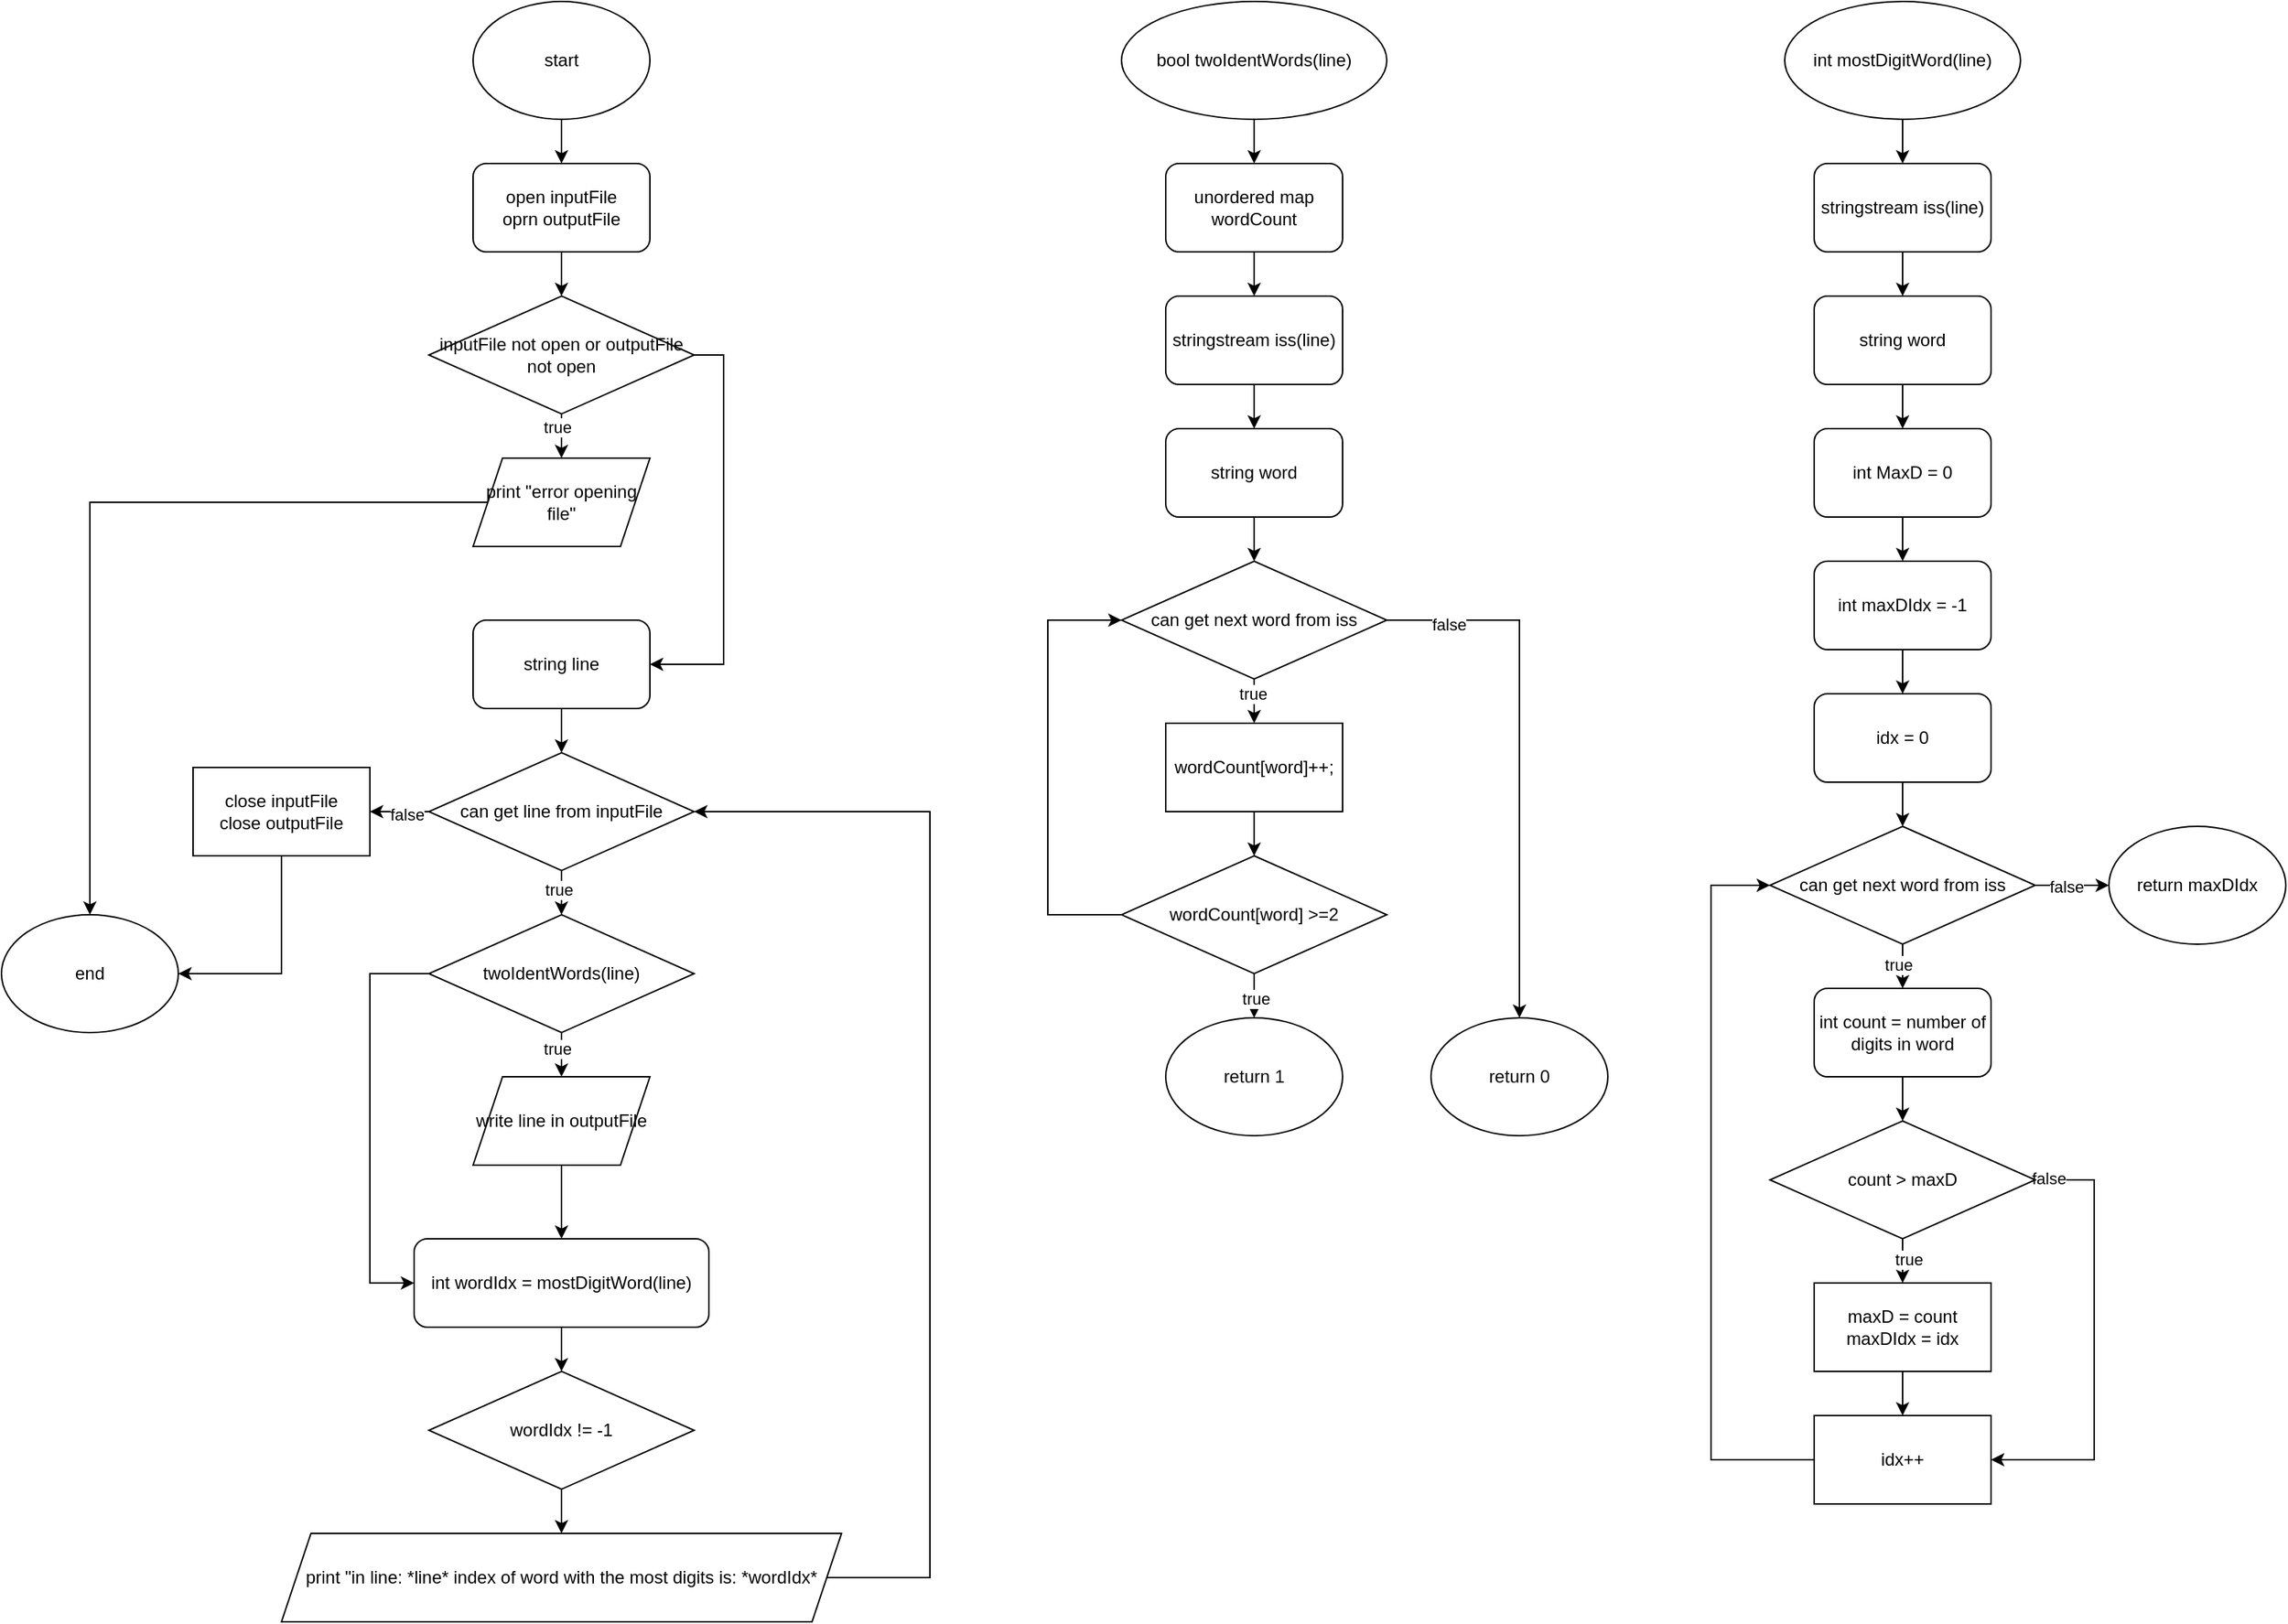 <mxfile version="24.7.17">
  <diagram name="Page-1" id="GqXJzGa9n4dY13YU4teh">
    <mxGraphModel dx="754" dy="811" grid="1" gridSize="10" guides="1" tooltips="1" connect="1" arrows="1" fold="1" page="1" pageScale="1" pageWidth="850" pageHeight="1100" math="0" shadow="0">
      <root>
        <mxCell id="0" />
        <mxCell id="1" parent="0" />
        <mxCell id="0kveMXFkRJbuSdN5jgDS-3" value="" style="edgeStyle=orthogonalEdgeStyle;rounded=0;orthogonalLoop=1;jettySize=auto;html=1;" edge="1" parent="1" source="0kveMXFkRJbuSdN5jgDS-1" target="0kveMXFkRJbuSdN5jgDS-2">
          <mxGeometry relative="1" as="geometry" />
        </mxCell>
        <mxCell id="0kveMXFkRJbuSdN5jgDS-1" value="start" style="ellipse;whiteSpace=wrap;html=1;" vertex="1" parent="1">
          <mxGeometry x="330" y="380" width="120" height="80" as="geometry" />
        </mxCell>
        <mxCell id="0kveMXFkRJbuSdN5jgDS-6" value="" style="edgeStyle=orthogonalEdgeStyle;rounded=0;orthogonalLoop=1;jettySize=auto;html=1;" edge="1" parent="1" source="0kveMXFkRJbuSdN5jgDS-2" target="0kveMXFkRJbuSdN5jgDS-5">
          <mxGeometry relative="1" as="geometry" />
        </mxCell>
        <mxCell id="0kveMXFkRJbuSdN5jgDS-2" value="open inputFile&lt;div&gt;oprn outputFile&lt;/div&gt;" style="rounded=1;whiteSpace=wrap;html=1;" vertex="1" parent="1">
          <mxGeometry x="330" y="490" width="120" height="60" as="geometry" />
        </mxCell>
        <mxCell id="0kveMXFkRJbuSdN5jgDS-8" value="" style="edgeStyle=orthogonalEdgeStyle;rounded=0;orthogonalLoop=1;jettySize=auto;html=1;" edge="1" parent="1" source="0kveMXFkRJbuSdN5jgDS-5" target="0kveMXFkRJbuSdN5jgDS-7">
          <mxGeometry relative="1" as="geometry" />
        </mxCell>
        <mxCell id="0kveMXFkRJbuSdN5jgDS-13" value="true" style="edgeLabel;html=1;align=center;verticalAlign=middle;resizable=0;points=[];" vertex="1" connectable="0" parent="0kveMXFkRJbuSdN5jgDS-8">
          <mxGeometry x="-0.64" y="-3" relative="1" as="geometry">
            <mxPoint as="offset" />
          </mxGeometry>
        </mxCell>
        <mxCell id="0kveMXFkRJbuSdN5jgDS-14" style="edgeStyle=orthogonalEdgeStyle;rounded=0;orthogonalLoop=1;jettySize=auto;html=1;exitX=1;exitY=0.5;exitDx=0;exitDy=0;entryX=1;entryY=0.5;entryDx=0;entryDy=0;" edge="1" parent="1" source="0kveMXFkRJbuSdN5jgDS-5" target="0kveMXFkRJbuSdN5jgDS-11">
          <mxGeometry relative="1" as="geometry" />
        </mxCell>
        <mxCell id="0kveMXFkRJbuSdN5jgDS-5" value="inputFile not open or outputFile not open" style="rhombus;whiteSpace=wrap;html=1;" vertex="1" parent="1">
          <mxGeometry x="300" y="580" width="180" height="80" as="geometry" />
        </mxCell>
        <mxCell id="0kveMXFkRJbuSdN5jgDS-12" style="edgeStyle=orthogonalEdgeStyle;rounded=0;orthogonalLoop=1;jettySize=auto;html=1;entryX=0.5;entryY=0;entryDx=0;entryDy=0;" edge="1" parent="1" source="0kveMXFkRJbuSdN5jgDS-7" target="0kveMXFkRJbuSdN5jgDS-9">
          <mxGeometry relative="1" as="geometry" />
        </mxCell>
        <mxCell id="0kveMXFkRJbuSdN5jgDS-7" value="print &quot;error opening file&quot;" style="shape=parallelogram;perimeter=parallelogramPerimeter;whiteSpace=wrap;html=1;fixedSize=1;" vertex="1" parent="1">
          <mxGeometry x="330" y="690" width="120" height="60" as="geometry" />
        </mxCell>
        <mxCell id="0kveMXFkRJbuSdN5jgDS-9" value="end" style="ellipse;whiteSpace=wrap;html=1;" vertex="1" parent="1">
          <mxGeometry x="10" y="1000" width="120" height="80" as="geometry" />
        </mxCell>
        <mxCell id="0kveMXFkRJbuSdN5jgDS-16" value="" style="edgeStyle=orthogonalEdgeStyle;rounded=0;orthogonalLoop=1;jettySize=auto;html=1;" edge="1" parent="1" source="0kveMXFkRJbuSdN5jgDS-11" target="0kveMXFkRJbuSdN5jgDS-15">
          <mxGeometry relative="1" as="geometry" />
        </mxCell>
        <mxCell id="0kveMXFkRJbuSdN5jgDS-11" value="string line" style="rounded=1;whiteSpace=wrap;html=1;" vertex="1" parent="1">
          <mxGeometry x="330" y="800" width="120" height="60" as="geometry" />
        </mxCell>
        <mxCell id="0kveMXFkRJbuSdN5jgDS-18" value="" style="edgeStyle=orthogonalEdgeStyle;rounded=0;orthogonalLoop=1;jettySize=auto;html=1;" edge="1" parent="1" source="0kveMXFkRJbuSdN5jgDS-15" target="0kveMXFkRJbuSdN5jgDS-17">
          <mxGeometry relative="1" as="geometry" />
        </mxCell>
        <mxCell id="0kveMXFkRJbuSdN5jgDS-19" value="true" style="edgeLabel;html=1;align=center;verticalAlign=middle;resizable=0;points=[];" vertex="1" connectable="0" parent="0kveMXFkRJbuSdN5jgDS-18">
          <mxGeometry x="0.32" y="-2" relative="1" as="geometry">
            <mxPoint as="offset" />
          </mxGeometry>
        </mxCell>
        <mxCell id="0kveMXFkRJbuSdN5jgDS-93" value="" style="edgeStyle=orthogonalEdgeStyle;rounded=0;orthogonalLoop=1;jettySize=auto;html=1;" edge="1" parent="1" source="0kveMXFkRJbuSdN5jgDS-15" target="0kveMXFkRJbuSdN5jgDS-92">
          <mxGeometry relative="1" as="geometry" />
        </mxCell>
        <mxCell id="0kveMXFkRJbuSdN5jgDS-95" value="false" style="edgeLabel;html=1;align=center;verticalAlign=middle;resizable=0;points=[];" vertex="1" connectable="0" parent="0kveMXFkRJbuSdN5jgDS-93">
          <mxGeometry x="-0.25" y="2" relative="1" as="geometry">
            <mxPoint as="offset" />
          </mxGeometry>
        </mxCell>
        <mxCell id="0kveMXFkRJbuSdN5jgDS-15" value="can get line from inputFile" style="rhombus;whiteSpace=wrap;html=1;" vertex="1" parent="1">
          <mxGeometry x="300" y="890" width="180" height="80" as="geometry" />
        </mxCell>
        <mxCell id="0kveMXFkRJbuSdN5jgDS-22" value="" style="edgeStyle=orthogonalEdgeStyle;rounded=0;orthogonalLoop=1;jettySize=auto;html=1;" edge="1" parent="1" source="0kveMXFkRJbuSdN5jgDS-17" target="0kveMXFkRJbuSdN5jgDS-21">
          <mxGeometry relative="1" as="geometry" />
        </mxCell>
        <mxCell id="0kveMXFkRJbuSdN5jgDS-23" value="true" style="edgeLabel;html=1;align=center;verticalAlign=middle;resizable=0;points=[];" vertex="1" connectable="0" parent="0kveMXFkRJbuSdN5jgDS-22">
          <mxGeometry x="0.24" y="-3" relative="1" as="geometry">
            <mxPoint as="offset" />
          </mxGeometry>
        </mxCell>
        <mxCell id="0kveMXFkRJbuSdN5jgDS-46" style="edgeStyle=orthogonalEdgeStyle;rounded=0;orthogonalLoop=1;jettySize=auto;html=1;entryX=0;entryY=0.5;entryDx=0;entryDy=0;" edge="1" parent="1" source="0kveMXFkRJbuSdN5jgDS-17" target="0kveMXFkRJbuSdN5jgDS-45">
          <mxGeometry relative="1" as="geometry">
            <mxPoint x="230" y="1230" as="targetPoint" />
            <Array as="points">
              <mxPoint x="260" y="1040" />
              <mxPoint x="260" y="1250" />
            </Array>
          </mxGeometry>
        </mxCell>
        <mxCell id="0kveMXFkRJbuSdN5jgDS-17" value="twoIdentWords(line)" style="rhombus;whiteSpace=wrap;html=1;" vertex="1" parent="1">
          <mxGeometry x="300" y="1000" width="180" height="80" as="geometry" />
        </mxCell>
        <mxCell id="0kveMXFkRJbuSdN5jgDS-48" style="edgeStyle=orthogonalEdgeStyle;rounded=0;orthogonalLoop=1;jettySize=auto;html=1;entryX=0.5;entryY=0;entryDx=0;entryDy=0;" edge="1" parent="1" source="0kveMXFkRJbuSdN5jgDS-21" target="0kveMXFkRJbuSdN5jgDS-45">
          <mxGeometry relative="1" as="geometry" />
        </mxCell>
        <mxCell id="0kveMXFkRJbuSdN5jgDS-21" value="write line in outputFile" style="shape=parallelogram;perimeter=parallelogramPerimeter;whiteSpace=wrap;html=1;fixedSize=1;" vertex="1" parent="1">
          <mxGeometry x="330" y="1110" width="120" height="60" as="geometry" />
        </mxCell>
        <mxCell id="0kveMXFkRJbuSdN5jgDS-27" value="" style="edgeStyle=orthogonalEdgeStyle;rounded=0;orthogonalLoop=1;jettySize=auto;html=1;" edge="1" parent="1" source="0kveMXFkRJbuSdN5jgDS-24" target="0kveMXFkRJbuSdN5jgDS-25">
          <mxGeometry relative="1" as="geometry" />
        </mxCell>
        <mxCell id="0kveMXFkRJbuSdN5jgDS-24" value="bool twoIdentWords(line)" style="ellipse;whiteSpace=wrap;html=1;" vertex="1" parent="1">
          <mxGeometry x="770" y="380" width="180" height="80" as="geometry" />
        </mxCell>
        <mxCell id="0kveMXFkRJbuSdN5jgDS-28" value="" style="edgeStyle=orthogonalEdgeStyle;rounded=0;orthogonalLoop=1;jettySize=auto;html=1;" edge="1" parent="1" source="0kveMXFkRJbuSdN5jgDS-25" target="0kveMXFkRJbuSdN5jgDS-26">
          <mxGeometry relative="1" as="geometry" />
        </mxCell>
        <mxCell id="0kveMXFkRJbuSdN5jgDS-25" value="unordered map wordCount" style="rounded=1;whiteSpace=wrap;html=1;" vertex="1" parent="1">
          <mxGeometry x="800" y="490" width="120" height="60" as="geometry" />
        </mxCell>
        <mxCell id="0kveMXFkRJbuSdN5jgDS-30" value="" style="edgeStyle=orthogonalEdgeStyle;rounded=0;orthogonalLoop=1;jettySize=auto;html=1;" edge="1" parent="1" source="0kveMXFkRJbuSdN5jgDS-26" target="0kveMXFkRJbuSdN5jgDS-29">
          <mxGeometry relative="1" as="geometry" />
        </mxCell>
        <mxCell id="0kveMXFkRJbuSdN5jgDS-26" value="stringstream iss(line)" style="rounded=1;whiteSpace=wrap;html=1;" vertex="1" parent="1">
          <mxGeometry x="800" y="580" width="120" height="60" as="geometry" />
        </mxCell>
        <mxCell id="0kveMXFkRJbuSdN5jgDS-32" value="" style="edgeStyle=orthogonalEdgeStyle;rounded=0;orthogonalLoop=1;jettySize=auto;html=1;" edge="1" parent="1" source="0kveMXFkRJbuSdN5jgDS-29" target="0kveMXFkRJbuSdN5jgDS-31">
          <mxGeometry relative="1" as="geometry" />
        </mxCell>
        <mxCell id="0kveMXFkRJbuSdN5jgDS-29" value="string word" style="rounded=1;whiteSpace=wrap;html=1;" vertex="1" parent="1">
          <mxGeometry x="800" y="670" width="120" height="60" as="geometry" />
        </mxCell>
        <mxCell id="0kveMXFkRJbuSdN5jgDS-36" value="" style="edgeStyle=orthogonalEdgeStyle;rounded=0;orthogonalLoop=1;jettySize=auto;html=1;" edge="1" parent="1" source="0kveMXFkRJbuSdN5jgDS-31" target="0kveMXFkRJbuSdN5jgDS-33">
          <mxGeometry relative="1" as="geometry" />
        </mxCell>
        <mxCell id="0kveMXFkRJbuSdN5jgDS-43" value="true" style="edgeLabel;html=1;align=center;verticalAlign=middle;resizable=0;points=[];" vertex="1" connectable="0" parent="0kveMXFkRJbuSdN5jgDS-36">
          <mxGeometry x="-0.62" y="-1" relative="1" as="geometry">
            <mxPoint as="offset" />
          </mxGeometry>
        </mxCell>
        <mxCell id="0kveMXFkRJbuSdN5jgDS-44" style="edgeStyle=orthogonalEdgeStyle;rounded=0;orthogonalLoop=1;jettySize=auto;html=1;entryX=0.5;entryY=0;entryDx=0;entryDy=0;" edge="1" parent="1" source="0kveMXFkRJbuSdN5jgDS-31" target="0kveMXFkRJbuSdN5jgDS-40">
          <mxGeometry relative="1" as="geometry" />
        </mxCell>
        <mxCell id="0kveMXFkRJbuSdN5jgDS-68" value="false" style="edgeLabel;html=1;align=center;verticalAlign=middle;resizable=0;points=[];" vertex="1" connectable="0" parent="0kveMXFkRJbuSdN5jgDS-44">
          <mxGeometry x="-0.767" y="-2" relative="1" as="geometry">
            <mxPoint y="1" as="offset" />
          </mxGeometry>
        </mxCell>
        <mxCell id="0kveMXFkRJbuSdN5jgDS-31" value="can get next word from iss" style="rhombus;whiteSpace=wrap;html=1;" vertex="1" parent="1">
          <mxGeometry x="770" y="760" width="180" height="80" as="geometry" />
        </mxCell>
        <mxCell id="0kveMXFkRJbuSdN5jgDS-35" value="" style="edgeStyle=orthogonalEdgeStyle;rounded=0;orthogonalLoop=1;jettySize=auto;html=1;" edge="1" parent="1" source="0kveMXFkRJbuSdN5jgDS-33" target="0kveMXFkRJbuSdN5jgDS-34">
          <mxGeometry relative="1" as="geometry" />
        </mxCell>
        <mxCell id="0kveMXFkRJbuSdN5jgDS-33" value="wordCount[word]++;" style="rounded=0;whiteSpace=wrap;html=1;" vertex="1" parent="1">
          <mxGeometry x="800" y="870" width="120" height="60" as="geometry" />
        </mxCell>
        <mxCell id="0kveMXFkRJbuSdN5jgDS-38" value="" style="edgeStyle=orthogonalEdgeStyle;rounded=0;orthogonalLoop=1;jettySize=auto;html=1;" edge="1" parent="1" source="0kveMXFkRJbuSdN5jgDS-34" target="0kveMXFkRJbuSdN5jgDS-37">
          <mxGeometry relative="1" as="geometry" />
        </mxCell>
        <mxCell id="0kveMXFkRJbuSdN5jgDS-39" value="true" style="edgeLabel;html=1;align=center;verticalAlign=middle;resizable=0;points=[];" vertex="1" connectable="0" parent="0kveMXFkRJbuSdN5jgDS-38">
          <mxGeometry x="0.46" y="1" relative="1" as="geometry">
            <mxPoint as="offset" />
          </mxGeometry>
        </mxCell>
        <mxCell id="0kveMXFkRJbuSdN5jgDS-67" style="edgeStyle=orthogonalEdgeStyle;rounded=0;orthogonalLoop=1;jettySize=auto;html=1;entryX=0;entryY=0.5;entryDx=0;entryDy=0;" edge="1" parent="1" source="0kveMXFkRJbuSdN5jgDS-34" target="0kveMXFkRJbuSdN5jgDS-31">
          <mxGeometry relative="1" as="geometry">
            <Array as="points">
              <mxPoint x="720" y="1000" />
              <mxPoint x="720" y="800" />
            </Array>
          </mxGeometry>
        </mxCell>
        <mxCell id="0kveMXFkRJbuSdN5jgDS-34" value="wordCount[word] &amp;gt;=2" style="rhombus;whiteSpace=wrap;html=1;" vertex="1" parent="1">
          <mxGeometry x="770" y="960" width="180" height="80" as="geometry" />
        </mxCell>
        <mxCell id="0kveMXFkRJbuSdN5jgDS-37" value="return 1" style="ellipse;whiteSpace=wrap;html=1;" vertex="1" parent="1">
          <mxGeometry x="800" y="1070" width="120" height="80" as="geometry" />
        </mxCell>
        <mxCell id="0kveMXFkRJbuSdN5jgDS-40" value="return 0" style="ellipse;whiteSpace=wrap;html=1;" vertex="1" parent="1">
          <mxGeometry x="980" y="1070" width="120" height="80" as="geometry" />
        </mxCell>
        <mxCell id="0kveMXFkRJbuSdN5jgDS-87" value="" style="edgeStyle=orthogonalEdgeStyle;rounded=0;orthogonalLoop=1;jettySize=auto;html=1;" edge="1" parent="1" source="0kveMXFkRJbuSdN5jgDS-45" target="0kveMXFkRJbuSdN5jgDS-86">
          <mxGeometry relative="1" as="geometry" />
        </mxCell>
        <mxCell id="0kveMXFkRJbuSdN5jgDS-45" value="int wordIdx = mostDigitWord(line)" style="rounded=1;whiteSpace=wrap;html=1;" vertex="1" parent="1">
          <mxGeometry x="290" y="1220" width="200" height="60" as="geometry" />
        </mxCell>
        <mxCell id="0kveMXFkRJbuSdN5jgDS-52" value="" style="edgeStyle=orthogonalEdgeStyle;rounded=0;orthogonalLoop=1;jettySize=auto;html=1;" edge="1" parent="1" source="0kveMXFkRJbuSdN5jgDS-49" target="0kveMXFkRJbuSdN5jgDS-50">
          <mxGeometry relative="1" as="geometry" />
        </mxCell>
        <mxCell id="0kveMXFkRJbuSdN5jgDS-49" value="int mostDigitWord(line)" style="ellipse;whiteSpace=wrap;html=1;" vertex="1" parent="1">
          <mxGeometry x="1220" y="380" width="160" height="80" as="geometry" />
        </mxCell>
        <mxCell id="0kveMXFkRJbuSdN5jgDS-54" value="" style="edgeStyle=orthogonalEdgeStyle;rounded=0;orthogonalLoop=1;jettySize=auto;html=1;" edge="1" parent="1" source="0kveMXFkRJbuSdN5jgDS-50" target="0kveMXFkRJbuSdN5jgDS-53">
          <mxGeometry relative="1" as="geometry" />
        </mxCell>
        <mxCell id="0kveMXFkRJbuSdN5jgDS-50" value="stringstream iss(line)" style="rounded=1;whiteSpace=wrap;html=1;" vertex="1" parent="1">
          <mxGeometry x="1240" y="490" width="120" height="60" as="geometry" />
        </mxCell>
        <mxCell id="0kveMXFkRJbuSdN5jgDS-56" value="" style="edgeStyle=orthogonalEdgeStyle;rounded=0;orthogonalLoop=1;jettySize=auto;html=1;" edge="1" parent="1" source="0kveMXFkRJbuSdN5jgDS-53" target="0kveMXFkRJbuSdN5jgDS-55">
          <mxGeometry relative="1" as="geometry" />
        </mxCell>
        <mxCell id="0kveMXFkRJbuSdN5jgDS-53" value="string word" style="rounded=1;whiteSpace=wrap;html=1;" vertex="1" parent="1">
          <mxGeometry x="1240" y="580" width="120" height="60" as="geometry" />
        </mxCell>
        <mxCell id="0kveMXFkRJbuSdN5jgDS-58" value="" style="edgeStyle=orthogonalEdgeStyle;rounded=0;orthogonalLoop=1;jettySize=auto;html=1;" edge="1" parent="1" source="0kveMXFkRJbuSdN5jgDS-55" target="0kveMXFkRJbuSdN5jgDS-57">
          <mxGeometry relative="1" as="geometry" />
        </mxCell>
        <mxCell id="0kveMXFkRJbuSdN5jgDS-55" value="int MaxD = 0" style="rounded=1;whiteSpace=wrap;html=1;" vertex="1" parent="1">
          <mxGeometry x="1240" y="670" width="120" height="60" as="geometry" />
        </mxCell>
        <mxCell id="0kveMXFkRJbuSdN5jgDS-60" value="" style="edgeStyle=orthogonalEdgeStyle;rounded=0;orthogonalLoop=1;jettySize=auto;html=1;" edge="1" parent="1" source="0kveMXFkRJbuSdN5jgDS-57" target="0kveMXFkRJbuSdN5jgDS-59">
          <mxGeometry relative="1" as="geometry" />
        </mxCell>
        <mxCell id="0kveMXFkRJbuSdN5jgDS-57" value="int maxDIdx = -1" style="rounded=1;whiteSpace=wrap;html=1;" vertex="1" parent="1">
          <mxGeometry x="1240" y="760" width="120" height="60" as="geometry" />
        </mxCell>
        <mxCell id="0kveMXFkRJbuSdN5jgDS-63" value="" style="edgeStyle=orthogonalEdgeStyle;rounded=0;orthogonalLoop=1;jettySize=auto;html=1;" edge="1" parent="1" source="0kveMXFkRJbuSdN5jgDS-59" target="0kveMXFkRJbuSdN5jgDS-61">
          <mxGeometry relative="1" as="geometry" />
        </mxCell>
        <mxCell id="0kveMXFkRJbuSdN5jgDS-59" value="idx = 0" style="whiteSpace=wrap;html=1;rounded=1;" vertex="1" parent="1">
          <mxGeometry x="1240" y="850" width="120" height="60" as="geometry" />
        </mxCell>
        <mxCell id="0kveMXFkRJbuSdN5jgDS-65" value="" style="edgeStyle=orthogonalEdgeStyle;rounded=0;orthogonalLoop=1;jettySize=auto;html=1;" edge="1" parent="1" source="0kveMXFkRJbuSdN5jgDS-61" target="0kveMXFkRJbuSdN5jgDS-64">
          <mxGeometry relative="1" as="geometry" />
        </mxCell>
        <mxCell id="0kveMXFkRJbuSdN5jgDS-80" value="true" style="edgeLabel;html=1;align=center;verticalAlign=middle;resizable=0;points=[];" vertex="1" connectable="0" parent="0kveMXFkRJbuSdN5jgDS-65">
          <mxGeometry x="0.34" y="-3" relative="1" as="geometry">
            <mxPoint as="offset" />
          </mxGeometry>
        </mxCell>
        <mxCell id="0kveMXFkRJbuSdN5jgDS-82" value="" style="edgeStyle=orthogonalEdgeStyle;rounded=0;orthogonalLoop=1;jettySize=auto;html=1;" edge="1" parent="1" source="0kveMXFkRJbuSdN5jgDS-61" target="0kveMXFkRJbuSdN5jgDS-81">
          <mxGeometry relative="1" as="geometry" />
        </mxCell>
        <mxCell id="0kveMXFkRJbuSdN5jgDS-84" value="false" style="edgeLabel;html=1;align=center;verticalAlign=middle;resizable=0;points=[];" vertex="1" connectable="0" parent="0kveMXFkRJbuSdN5jgDS-82">
          <mxGeometry x="-0.16" relative="1" as="geometry">
            <mxPoint y="1" as="offset" />
          </mxGeometry>
        </mxCell>
        <mxCell id="0kveMXFkRJbuSdN5jgDS-61" value="can get next word from iss" style="rhombus;whiteSpace=wrap;html=1;" vertex="1" parent="1">
          <mxGeometry x="1210" y="940" width="180" height="80" as="geometry" />
        </mxCell>
        <mxCell id="0kveMXFkRJbuSdN5jgDS-70" value="" style="edgeStyle=orthogonalEdgeStyle;rounded=0;orthogonalLoop=1;jettySize=auto;html=1;" edge="1" parent="1" source="0kveMXFkRJbuSdN5jgDS-64" target="0kveMXFkRJbuSdN5jgDS-66">
          <mxGeometry relative="1" as="geometry" />
        </mxCell>
        <mxCell id="0kveMXFkRJbuSdN5jgDS-64" value="int count = number of digits in word" style="rounded=1;whiteSpace=wrap;html=1;" vertex="1" parent="1">
          <mxGeometry x="1240" y="1050" width="120" height="60" as="geometry" />
        </mxCell>
        <mxCell id="0kveMXFkRJbuSdN5jgDS-73" value="" style="edgeStyle=orthogonalEdgeStyle;rounded=0;orthogonalLoop=1;jettySize=auto;html=1;" edge="1" parent="1" source="0kveMXFkRJbuSdN5jgDS-66" target="0kveMXFkRJbuSdN5jgDS-72">
          <mxGeometry relative="1" as="geometry" />
        </mxCell>
        <mxCell id="0kveMXFkRJbuSdN5jgDS-77" value="true" style="edgeLabel;html=1;align=center;verticalAlign=middle;resizable=0;points=[];" vertex="1" connectable="0" parent="0kveMXFkRJbuSdN5jgDS-73">
          <mxGeometry x="0.34" y="4" relative="1" as="geometry">
            <mxPoint as="offset" />
          </mxGeometry>
        </mxCell>
        <mxCell id="0kveMXFkRJbuSdN5jgDS-76" style="edgeStyle=orthogonalEdgeStyle;rounded=0;orthogonalLoop=1;jettySize=auto;html=1;entryX=1;entryY=0.5;entryDx=0;entryDy=0;" edge="1" parent="1" source="0kveMXFkRJbuSdN5jgDS-66" target="0kveMXFkRJbuSdN5jgDS-74">
          <mxGeometry relative="1" as="geometry">
            <Array as="points">
              <mxPoint x="1430" y="1180" />
              <mxPoint x="1430" y="1370" />
            </Array>
          </mxGeometry>
        </mxCell>
        <mxCell id="0kveMXFkRJbuSdN5jgDS-78" value="false" style="edgeLabel;html=1;align=center;verticalAlign=middle;resizable=0;points=[];" vertex="1" connectable="0" parent="0kveMXFkRJbuSdN5jgDS-76">
          <mxGeometry x="-0.939" y="2" relative="1" as="geometry">
            <mxPoint y="1" as="offset" />
          </mxGeometry>
        </mxCell>
        <mxCell id="0kveMXFkRJbuSdN5jgDS-66" value="count &amp;gt; maxD" style="rhombus;whiteSpace=wrap;html=1;" vertex="1" parent="1">
          <mxGeometry x="1210" y="1140" width="180" height="80" as="geometry" />
        </mxCell>
        <mxCell id="0kveMXFkRJbuSdN5jgDS-75" value="" style="edgeStyle=orthogonalEdgeStyle;rounded=0;orthogonalLoop=1;jettySize=auto;html=1;" edge="1" parent="1" source="0kveMXFkRJbuSdN5jgDS-72" target="0kveMXFkRJbuSdN5jgDS-74">
          <mxGeometry relative="1" as="geometry" />
        </mxCell>
        <mxCell id="0kveMXFkRJbuSdN5jgDS-72" value="maxD = count&lt;div&gt;maxDIdx = idx&lt;/div&gt;" style="rounded=0;whiteSpace=wrap;html=1;" vertex="1" parent="1">
          <mxGeometry x="1240" y="1250" width="120" height="60" as="geometry" />
        </mxCell>
        <mxCell id="0kveMXFkRJbuSdN5jgDS-79" style="edgeStyle=orthogonalEdgeStyle;rounded=0;orthogonalLoop=1;jettySize=auto;html=1;entryX=0;entryY=0.5;entryDx=0;entryDy=0;" edge="1" parent="1" source="0kveMXFkRJbuSdN5jgDS-74" target="0kveMXFkRJbuSdN5jgDS-61">
          <mxGeometry relative="1" as="geometry">
            <Array as="points">
              <mxPoint x="1170" y="1370" />
              <mxPoint x="1170" y="980" />
            </Array>
          </mxGeometry>
        </mxCell>
        <mxCell id="0kveMXFkRJbuSdN5jgDS-74" value="idx++" style="rounded=0;whiteSpace=wrap;html=1;" vertex="1" parent="1">
          <mxGeometry x="1240" y="1340" width="120" height="60" as="geometry" />
        </mxCell>
        <mxCell id="0kveMXFkRJbuSdN5jgDS-81" value="return maxDIdx" style="ellipse;whiteSpace=wrap;html=1;" vertex="1" parent="1">
          <mxGeometry x="1440" y="940" width="120" height="80" as="geometry" />
        </mxCell>
        <mxCell id="0kveMXFkRJbuSdN5jgDS-89" value="" style="edgeStyle=orthogonalEdgeStyle;rounded=0;orthogonalLoop=1;jettySize=auto;html=1;" edge="1" parent="1" source="0kveMXFkRJbuSdN5jgDS-86" target="0kveMXFkRJbuSdN5jgDS-88">
          <mxGeometry relative="1" as="geometry" />
        </mxCell>
        <mxCell id="0kveMXFkRJbuSdN5jgDS-86" value="wordIdx != -1" style="rhombus;whiteSpace=wrap;html=1;" vertex="1" parent="1">
          <mxGeometry x="300" y="1310" width="180" height="80" as="geometry" />
        </mxCell>
        <mxCell id="0kveMXFkRJbuSdN5jgDS-90" style="edgeStyle=orthogonalEdgeStyle;rounded=0;orthogonalLoop=1;jettySize=auto;html=1;exitX=1;exitY=0.5;exitDx=0;exitDy=0;entryX=1;entryY=0.5;entryDx=0;entryDy=0;" edge="1" parent="1" source="0kveMXFkRJbuSdN5jgDS-88" target="0kveMXFkRJbuSdN5jgDS-15">
          <mxGeometry relative="1" as="geometry">
            <Array as="points">
              <mxPoint x="640" y="1450" />
              <mxPoint x="640" y="930" />
            </Array>
          </mxGeometry>
        </mxCell>
        <mxCell id="0kveMXFkRJbuSdN5jgDS-88" value="print &quot;in line: *line* index of word with the most digits is: *wordIdx*" style="shape=parallelogram;perimeter=parallelogramPerimeter;whiteSpace=wrap;html=1;fixedSize=1;" vertex="1" parent="1">
          <mxGeometry x="200" y="1420" width="380" height="60" as="geometry" />
        </mxCell>
        <mxCell id="0kveMXFkRJbuSdN5jgDS-94" style="edgeStyle=orthogonalEdgeStyle;rounded=0;orthogonalLoop=1;jettySize=auto;html=1;entryX=1;entryY=0.5;entryDx=0;entryDy=0;" edge="1" parent="1" source="0kveMXFkRJbuSdN5jgDS-92" target="0kveMXFkRJbuSdN5jgDS-9">
          <mxGeometry relative="1" as="geometry">
            <Array as="points">
              <mxPoint x="200" y="1040" />
            </Array>
          </mxGeometry>
        </mxCell>
        <mxCell id="0kveMXFkRJbuSdN5jgDS-92" value="close inputFile&lt;div&gt;close outputFile&lt;/div&gt;" style="rounded=0;whiteSpace=wrap;html=1;" vertex="1" parent="1">
          <mxGeometry x="140" y="900" width="120" height="60" as="geometry" />
        </mxCell>
      </root>
    </mxGraphModel>
  </diagram>
</mxfile>
